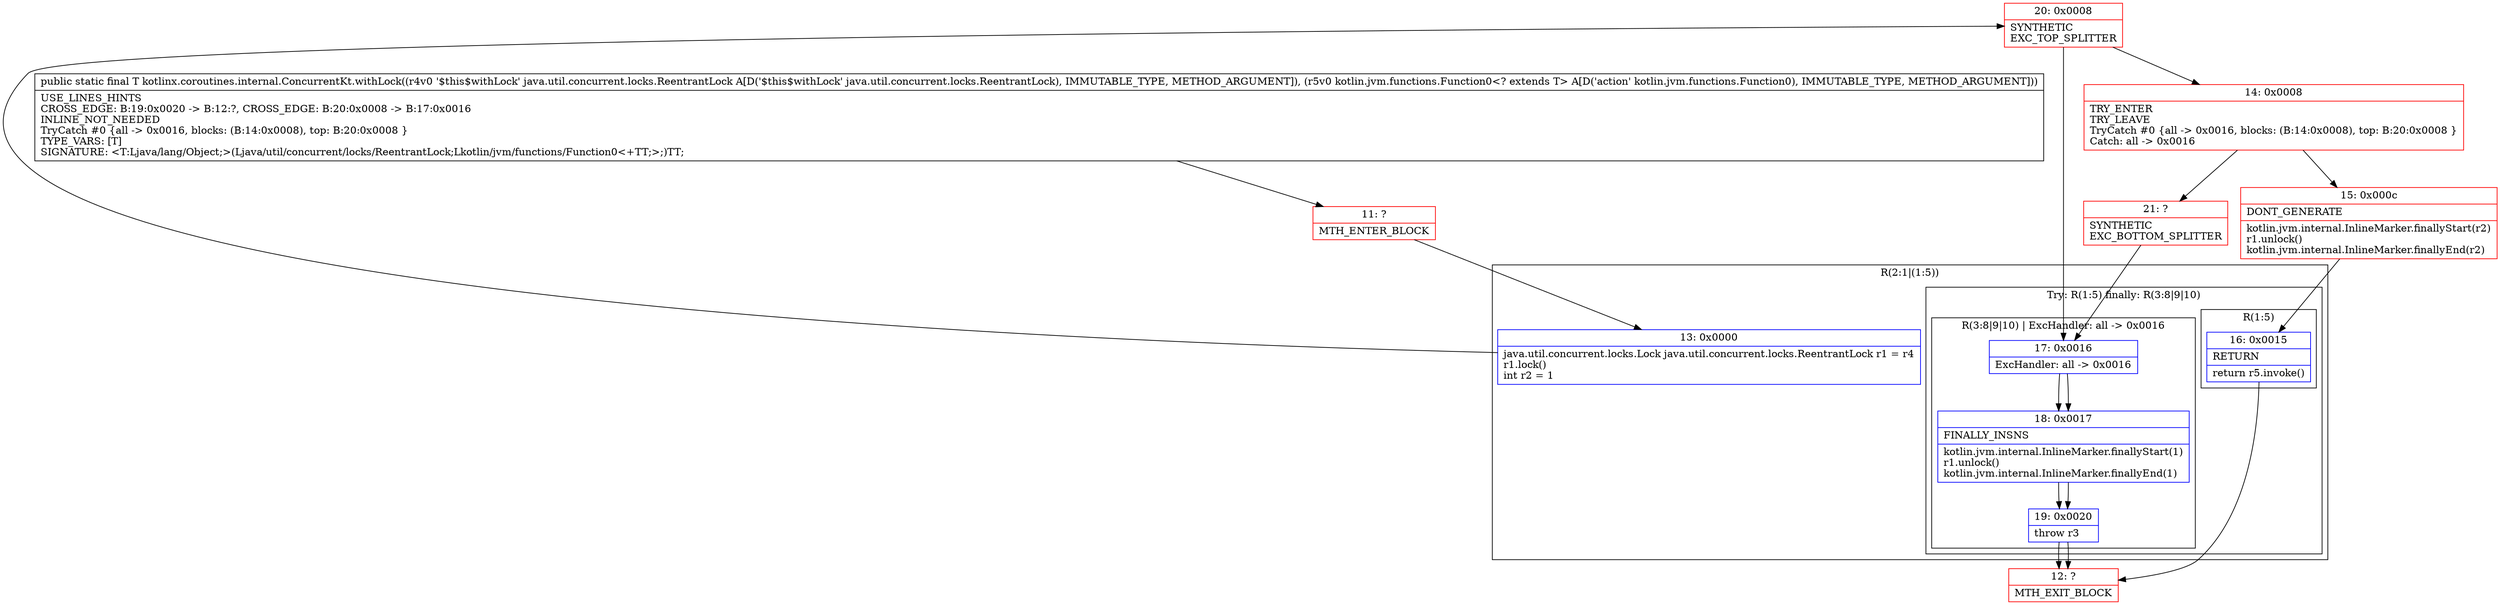 digraph "CFG forkotlinx.coroutines.internal.ConcurrentKt.withLock(Ljava\/util\/concurrent\/locks\/ReentrantLock;Lkotlin\/jvm\/functions\/Function0;)Ljava\/lang\/Object;" {
subgraph cluster_Region_412487688 {
label = "R(2:1|(1:5))";
node [shape=record,color=blue];
Node_13 [shape=record,label="{13\:\ 0x0000|java.util.concurrent.locks.Lock java.util.concurrent.locks.ReentrantLock r1 = r4\lr1.lock()\lint r2 = 1\l}"];
subgraph cluster_TryCatchRegion_1232341160 {
label = "Try: R(1:5) finally: R(3:8|9|10)";
node [shape=record,color=blue];
subgraph cluster_Region_364486712 {
label = "R(1:5)";
node [shape=record,color=blue];
Node_16 [shape=record,label="{16\:\ 0x0015|RETURN\l|return r5.invoke()\l}"];
}
subgraph cluster_Region_1300500653 {
label = "R(3:8|9|10) | ExcHandler: all \-\> 0x0016\l";
node [shape=record,color=blue];
Node_17 [shape=record,label="{17\:\ 0x0016|ExcHandler: all \-\> 0x0016\l}"];
Node_18 [shape=record,label="{18\:\ 0x0017|FINALLY_INSNS\l|kotlin.jvm.internal.InlineMarker.finallyStart(1)\lr1.unlock()\lkotlin.jvm.internal.InlineMarker.finallyEnd(1)\l}"];
Node_19 [shape=record,label="{19\:\ 0x0020|throw r3\l}"];
}
}
}
subgraph cluster_Region_1300500653 {
label = "R(3:8|9|10) | ExcHandler: all \-\> 0x0016\l";
node [shape=record,color=blue];
Node_17 [shape=record,label="{17\:\ 0x0016|ExcHandler: all \-\> 0x0016\l}"];
Node_18 [shape=record,label="{18\:\ 0x0017|FINALLY_INSNS\l|kotlin.jvm.internal.InlineMarker.finallyStart(1)\lr1.unlock()\lkotlin.jvm.internal.InlineMarker.finallyEnd(1)\l}"];
Node_19 [shape=record,label="{19\:\ 0x0020|throw r3\l}"];
}
Node_11 [shape=record,color=red,label="{11\:\ ?|MTH_ENTER_BLOCK\l}"];
Node_20 [shape=record,color=red,label="{20\:\ 0x0008|SYNTHETIC\lEXC_TOP_SPLITTER\l}"];
Node_14 [shape=record,color=red,label="{14\:\ 0x0008|TRY_ENTER\lTRY_LEAVE\lTryCatch #0 \{all \-\> 0x0016, blocks: (B:14:0x0008), top: B:20:0x0008 \}\lCatch: all \-\> 0x0016\l}"];
Node_15 [shape=record,color=red,label="{15\:\ 0x000c|DONT_GENERATE\l|kotlin.jvm.internal.InlineMarker.finallyStart(r2)\lr1.unlock()\lkotlin.jvm.internal.InlineMarker.finallyEnd(r2)\l}"];
Node_12 [shape=record,color=red,label="{12\:\ ?|MTH_EXIT_BLOCK\l}"];
Node_21 [shape=record,color=red,label="{21\:\ ?|SYNTHETIC\lEXC_BOTTOM_SPLITTER\l}"];
MethodNode[shape=record,label="{public static final T kotlinx.coroutines.internal.ConcurrentKt.withLock((r4v0 '$this$withLock' java.util.concurrent.locks.ReentrantLock A[D('$this$withLock' java.util.concurrent.locks.ReentrantLock), IMMUTABLE_TYPE, METHOD_ARGUMENT]), (r5v0 kotlin.jvm.functions.Function0\<? extends T\> A[D('action' kotlin.jvm.functions.Function0), IMMUTABLE_TYPE, METHOD_ARGUMENT]))  | USE_LINES_HINTS\lCROSS_EDGE: B:19:0x0020 \-\> B:12:?, CROSS_EDGE: B:20:0x0008 \-\> B:17:0x0016\lINLINE_NOT_NEEDED\lTryCatch #0 \{all \-\> 0x0016, blocks: (B:14:0x0008), top: B:20:0x0008 \}\lTYPE_VARS: [T]\lSIGNATURE: \<T:Ljava\/lang\/Object;\>(Ljava\/util\/concurrent\/locks\/ReentrantLock;Lkotlin\/jvm\/functions\/Function0\<+TT;\>;)TT;\l}"];
MethodNode -> Node_11;Node_13 -> Node_20;
Node_16 -> Node_12;
Node_17 -> Node_18;
Node_18 -> Node_19;
Node_19 -> Node_12;
Node_17 -> Node_18;
Node_18 -> Node_19;
Node_19 -> Node_12;
Node_11 -> Node_13;
Node_20 -> Node_14;
Node_20 -> Node_17;
Node_14 -> Node_15;
Node_14 -> Node_21;
Node_15 -> Node_16;
Node_21 -> Node_17;
}

